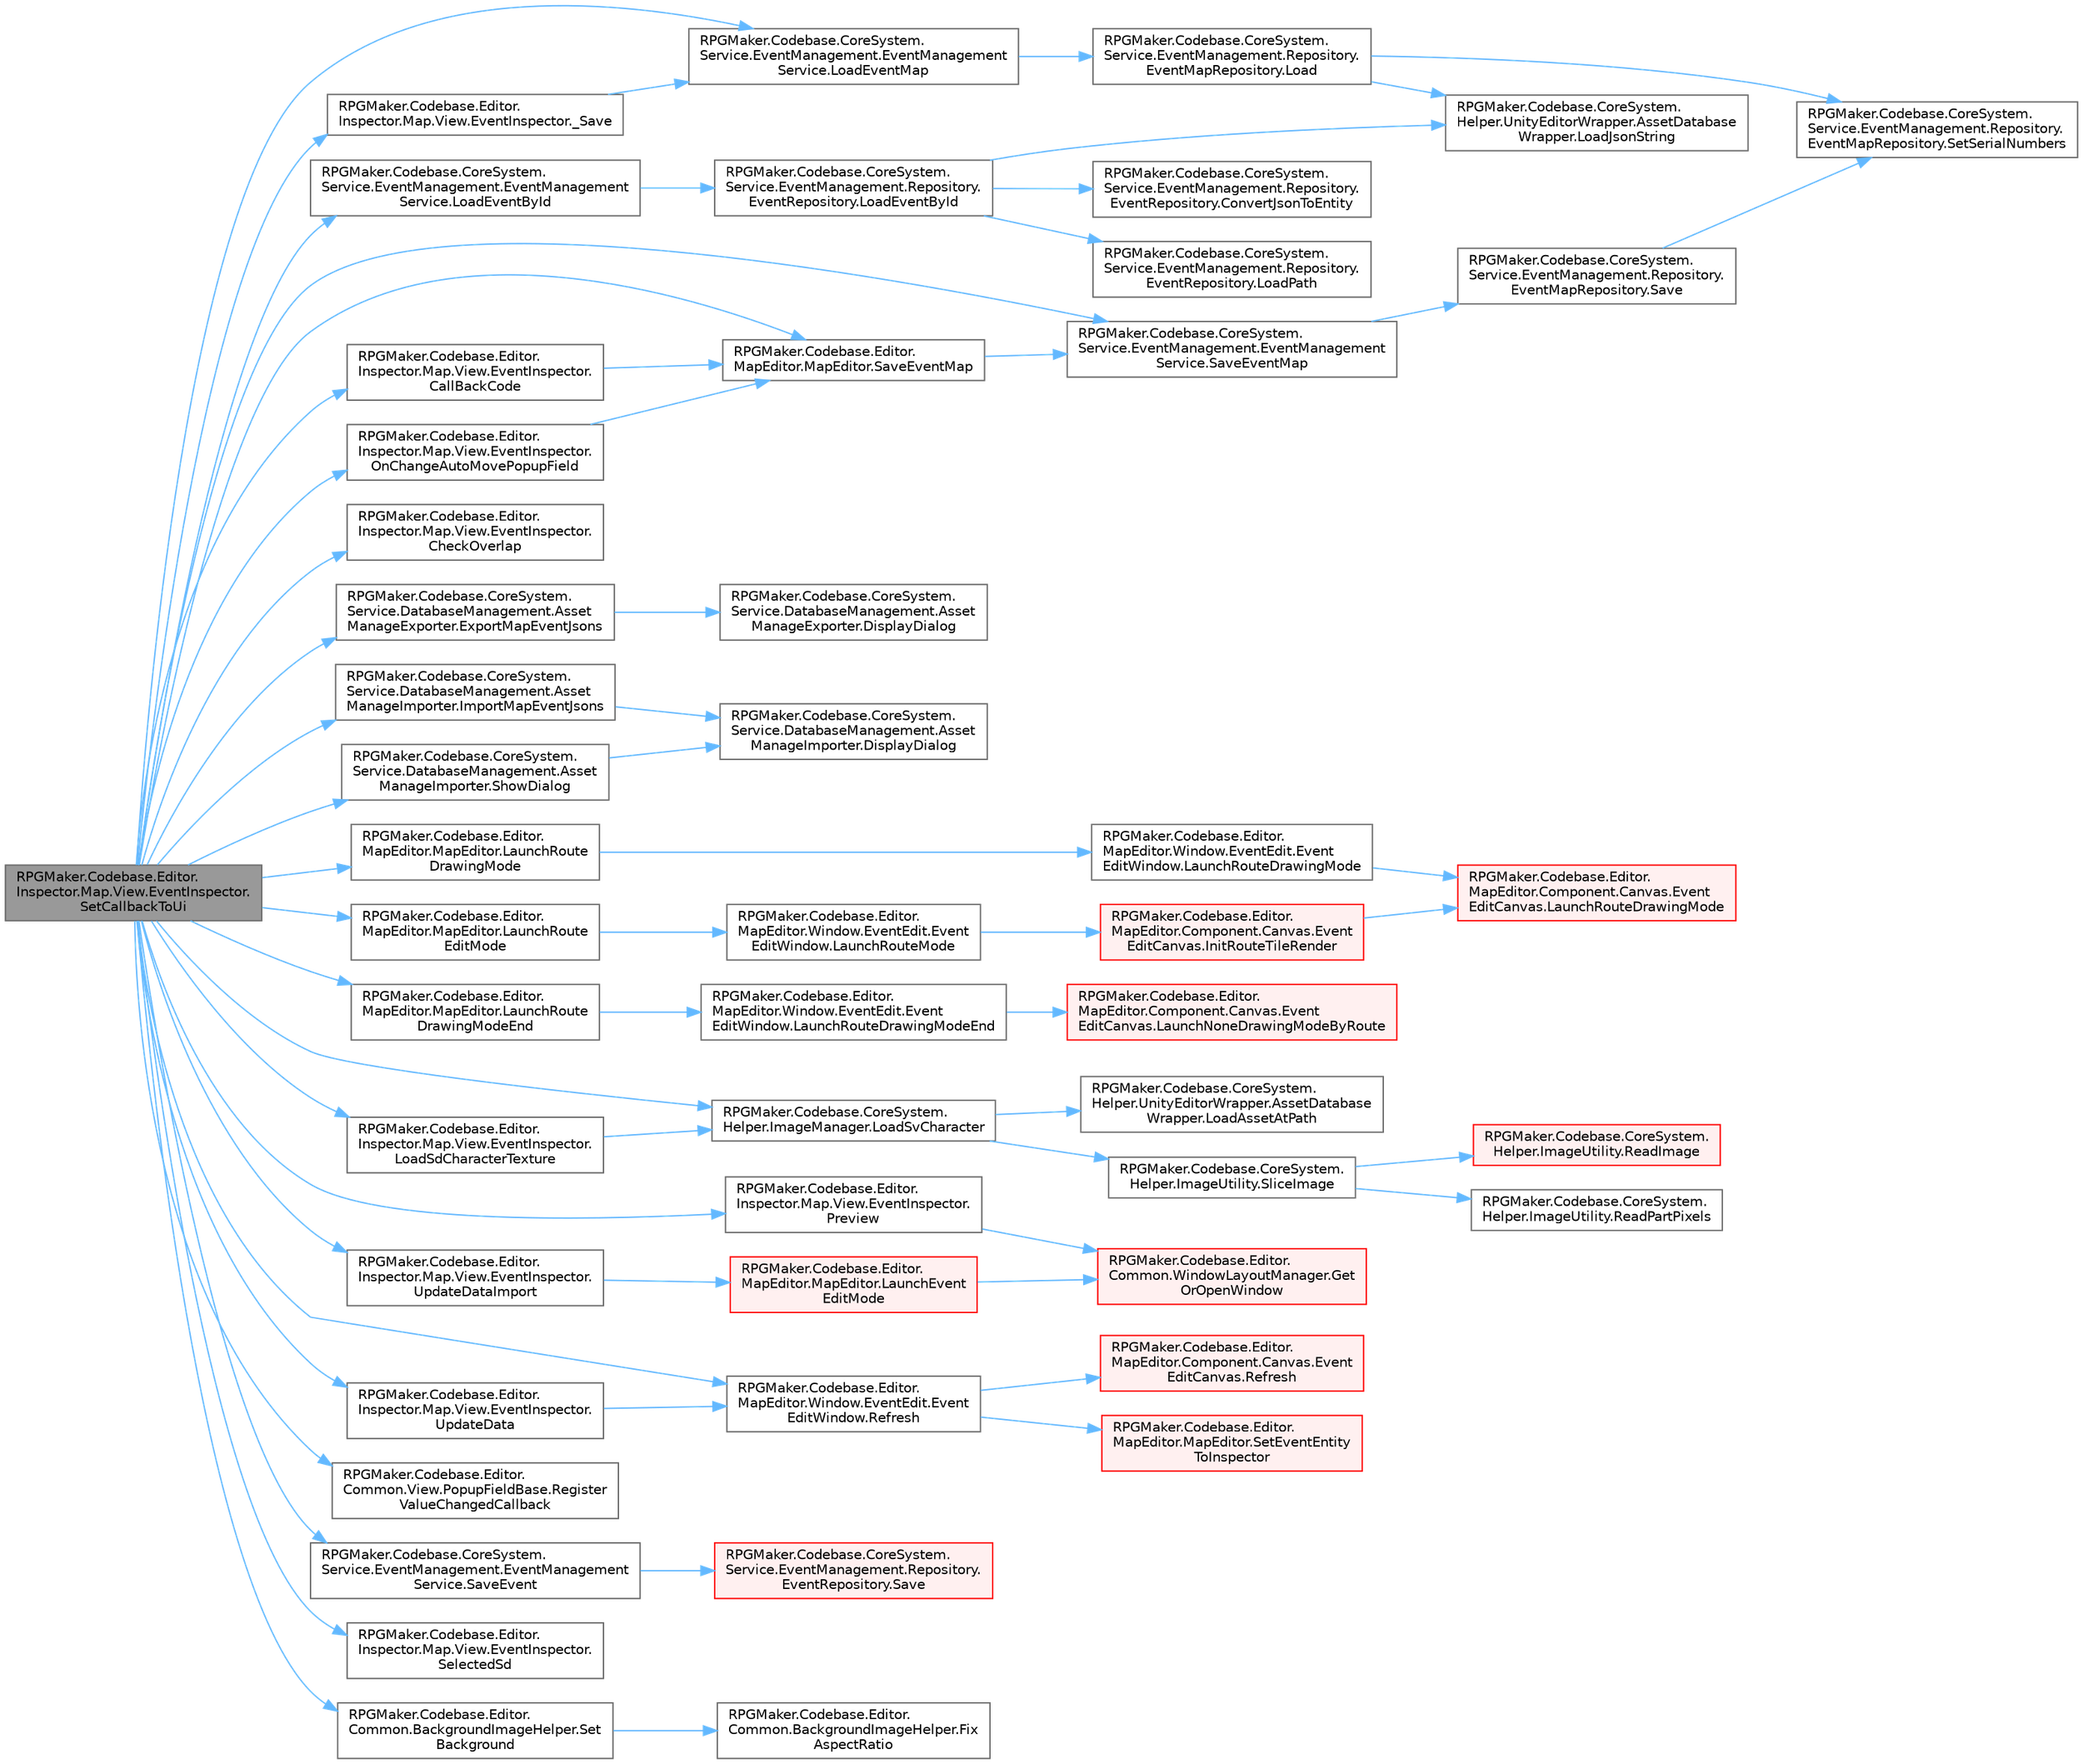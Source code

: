 digraph "RPGMaker.Codebase.Editor.Inspector.Map.View.EventInspector.SetCallbackToUi"
{
 // LATEX_PDF_SIZE
  bgcolor="transparent";
  edge [fontname=Helvetica,fontsize=10,labelfontname=Helvetica,labelfontsize=10];
  node [fontname=Helvetica,fontsize=10,shape=box,height=0.2,width=0.4];
  rankdir="LR";
  Node1 [id="Node000001",label="RPGMaker.Codebase.Editor.\lInspector.Map.View.EventInspector.\lSetCallbackToUi",height=0.2,width=0.4,color="gray40", fillcolor="grey60", style="filled", fontcolor="black",tooltip=" "];
  Node1 -> Node2 [id="edge1_Node000001_Node000002",color="steelblue1",style="solid",tooltip=" "];
  Node2 [id="Node000002",label="RPGMaker.Codebase.Editor.\lInspector.Map.View.EventInspector._Save",height=0.2,width=0.4,color="grey40", fillcolor="white", style="filled",URL="$d1/d3b/class_r_p_g_maker_1_1_codebase_1_1_editor_1_1_inspector_1_1_map_1_1_view_1_1_event_inspector.html#aa24da5e85a04a8bc8937a3905b897bce",tooltip=" "];
  Node2 -> Node3 [id="edge2_Node000002_Node000003",color="steelblue1",style="solid",tooltip=" "];
  Node3 [id="Node000003",label="RPGMaker.Codebase.CoreSystem.\lService.EventManagement.EventManagement\lService.LoadEventMap",height=0.2,width=0.4,color="grey40", fillcolor="white", style="filled",URL="$d5/d7b/class_r_p_g_maker_1_1_codebase_1_1_core_system_1_1_service_1_1_event_management_1_1_event_management_service.html#aa63d78cbfcaaf1b54776075b618d80b1",tooltip="😁 イベント・マップ読込"];
  Node3 -> Node4 [id="edge3_Node000003_Node000004",color="steelblue1",style="solid",tooltip=" "];
  Node4 [id="Node000004",label="RPGMaker.Codebase.CoreSystem.\lService.EventManagement.Repository.\lEventMapRepository.Load",height=0.2,width=0.4,color="grey40", fillcolor="white", style="filled",URL="$d1/d3b/class_r_p_g_maker_1_1_codebase_1_1_core_system_1_1_service_1_1_event_management_1_1_repository_1_1_event_map_repository.html#aba320b51a3cd406f63408413d317fe65",tooltip="😁 読込"];
  Node4 -> Node5 [id="edge4_Node000004_Node000005",color="steelblue1",style="solid",tooltip=" "];
  Node5 [id="Node000005",label="RPGMaker.Codebase.CoreSystem.\lHelper.UnityEditorWrapper.AssetDatabase\lWrapper.LoadJsonString",height=0.2,width=0.4,color="grey40", fillcolor="white", style="filled",URL="$d9/d20/class_r_p_g_maker_1_1_codebase_1_1_core_system_1_1_helper_1_1_unity_editor_wrapper_1_1_asset_database_wrapper.html#ab1557b81ee60a7dc4f85349106fe4244",tooltip=" "];
  Node4 -> Node6 [id="edge5_Node000004_Node000006",color="steelblue1",style="solid",tooltip=" "];
  Node6 [id="Node000006",label="RPGMaker.Codebase.CoreSystem.\lService.EventManagement.Repository.\lEventMapRepository.SetSerialNumbers",height=0.2,width=0.4,color="grey40", fillcolor="white", style="filled",URL="$d1/d3b/class_r_p_g_maker_1_1_codebase_1_1_core_system_1_1_service_1_1_event_management_1_1_repository_1_1_event_map_repository.html#af0aa21f90268eb6be10d3d00a9e5e2bf",tooltip="連番設定"];
  Node1 -> Node7 [id="edge6_Node000001_Node000007",color="steelblue1",style="solid",tooltip=" "];
  Node7 [id="Node000007",label="RPGMaker.Codebase.Editor.\lInspector.Map.View.EventInspector.\lCallBackCode",height=0.2,width=0.4,color="grey40", fillcolor="white", style="filled",URL="$d1/d3b/class_r_p_g_maker_1_1_codebase_1_1_editor_1_1_inspector_1_1_map_1_1_view_1_1_event_inspector.html#a190bd00af2a6235599bb194080ab6283",tooltip="マップで入力したルート指定が入った配列を返却"];
  Node7 -> Node8 [id="edge7_Node000007_Node000008",color="steelblue1",style="solid",tooltip=" "];
  Node8 [id="Node000008",label="RPGMaker.Codebase.Editor.\lMapEditor.MapEditor.SaveEventMap",height=0.2,width=0.4,color="grey40", fillcolor="white", style="filled",URL="$d1/d2d/class_r_p_g_maker_1_1_codebase_1_1_editor_1_1_map_editor_1_1_map_editor.html#a1c8cd63711ea7ab1bb0379a43b58a0c2",tooltip=" "];
  Node8 -> Node9 [id="edge8_Node000008_Node000009",color="steelblue1",style="solid",tooltip=" "];
  Node9 [id="Node000009",label="RPGMaker.Codebase.CoreSystem.\lService.EventManagement.EventManagement\lService.SaveEventMap",height=0.2,width=0.4,color="grey40", fillcolor="white", style="filled",URL="$d5/d7b/class_r_p_g_maker_1_1_codebase_1_1_core_system_1_1_service_1_1_event_management_1_1_event_management_service.html#a19234ca1bbe589fd6dc85d763c0321ac",tooltip="イベント・マップ保存"];
  Node9 -> Node10 [id="edge9_Node000009_Node000010",color="steelblue1",style="solid",tooltip=" "];
  Node10 [id="Node000010",label="RPGMaker.Codebase.CoreSystem.\lService.EventManagement.Repository.\lEventMapRepository.Save",height=0.2,width=0.4,color="grey40", fillcolor="white", style="filled",URL="$d1/d3b/class_r_p_g_maker_1_1_codebase_1_1_core_system_1_1_service_1_1_event_management_1_1_repository_1_1_event_map_repository.html#ab1209ffc8f804e563d931809032c5012",tooltip="保存"];
  Node10 -> Node6 [id="edge10_Node000010_Node000006",color="steelblue1",style="solid",tooltip=" "];
  Node1 -> Node11 [id="edge11_Node000001_Node000011",color="steelblue1",style="solid",tooltip=" "];
  Node11 [id="Node000011",label="RPGMaker.Codebase.Editor.\lInspector.Map.View.EventInspector.\lCheckOverlap",height=0.2,width=0.4,color="grey40", fillcolor="white", style="filled",URL="$d1/d3b/class_r_p_g_maker_1_1_codebase_1_1_editor_1_1_inspector_1_1_map_1_1_view_1_1_event_inspector.html#a72e7a5b83a0e2343cd9cdcceb7472b10",tooltip=" "];
  Node1 -> Node12 [id="edge12_Node000001_Node000012",color="steelblue1",style="solid",tooltip=" "];
  Node12 [id="Node000012",label="RPGMaker.Codebase.CoreSystem.\lService.DatabaseManagement.Asset\lManageExporter.ExportMapEventJsons",height=0.2,width=0.4,color="grey40", fillcolor="white", style="filled",URL="$d8/d9e/class_r_p_g_maker_1_1_codebase_1_1_core_system_1_1_service_1_1_database_management_1_1_asset_manage_exporter.html#ad420db7f262eb9a5bc5979743d3211f6",tooltip="😁 JSON書き出し"];
  Node12 -> Node13 [id="edge13_Node000012_Node000013",color="steelblue1",style="solid",tooltip=" "];
  Node13 [id="Node000013",label="RPGMaker.Codebase.CoreSystem.\lService.DatabaseManagement.Asset\lManageExporter.DisplayDialog",height=0.2,width=0.4,color="grey40", fillcolor="white", style="filled",URL="$d8/d9e/class_r_p_g_maker_1_1_codebase_1_1_core_system_1_1_service_1_1_database_management_1_1_asset_manage_exporter.html#aee82473dc6e6e643e0dac03d901ffbef",tooltip="😁 ダイアログ表示用"];
  Node1 -> Node14 [id="edge14_Node000001_Node000014",color="steelblue1",style="solid",tooltip=" "];
  Node14 [id="Node000014",label="RPGMaker.Codebase.CoreSystem.\lService.DatabaseManagement.Asset\lManageImporter.ImportMapEventJsons",height=0.2,width=0.4,color="grey40", fillcolor="white", style="filled",URL="$d8/d0a/class_r_p_g_maker_1_1_codebase_1_1_core_system_1_1_service_1_1_database_management_1_1_asset_manage_importer.html#a832e0a31d41b9303ae11698a50839289",tooltip="😁 マップ・イベントJSONをインポート"];
  Node14 -> Node15 [id="edge15_Node000014_Node000015",color="steelblue1",style="solid",tooltip=" "];
  Node15 [id="Node000015",label="RPGMaker.Codebase.CoreSystem.\lService.DatabaseManagement.Asset\lManageImporter.DisplayDialog",height=0.2,width=0.4,color="grey40", fillcolor="white", style="filled",URL="$d8/d0a/class_r_p_g_maker_1_1_codebase_1_1_core_system_1_1_service_1_1_database_management_1_1_asset_manage_importer.html#af69d6cafe71797aad8b8c1436de9c439",tooltip="😁 ダイアログ表示用"];
  Node1 -> Node16 [id="edge16_Node000001_Node000016",color="steelblue1",style="solid",tooltip=" "];
  Node16 [id="Node000016",label="RPGMaker.Codebase.Editor.\lMapEditor.MapEditor.LaunchRoute\lDrawingMode",height=0.2,width=0.4,color="grey40", fillcolor="white", style="filled",URL="$d1/d2d/class_r_p_g_maker_1_1_codebase_1_1_editor_1_1_map_editor_1_1_map_editor.html#a3156fab9eccbdd942db78e082cf3de77",tooltip=" "];
  Node16 -> Node17 [id="edge17_Node000016_Node000017",color="steelblue1",style="solid",tooltip=" "];
  Node17 [id="Node000017",label="RPGMaker.Codebase.Editor.\lMapEditor.Window.EventEdit.Event\lEditWindow.LaunchRouteDrawingMode",height=0.2,width=0.4,color="grey40", fillcolor="white", style="filled",URL="$db/d92/class_r_p_g_maker_1_1_codebase_1_1_editor_1_1_map_editor_1_1_window_1_1_event_edit_1_1_event_edit_window.html#a775738b359a83518b2a58b3780281a8f",tooltip=" "];
  Node17 -> Node18 [id="edge18_Node000017_Node000018",color="steelblue1",style="solid",tooltip=" "];
  Node18 [id="Node000018",label="RPGMaker.Codebase.Editor.\lMapEditor.Component.Canvas.Event\lEditCanvas.LaunchRouteDrawingMode",height=0.2,width=0.4,color="red", fillcolor="#FFF0F0", style="filled",URL="$df/d64/class_r_p_g_maker_1_1_codebase_1_1_editor_1_1_map_editor_1_1_component_1_1_canvas_1_1_event_edit_canvas.html#a106ebf0b5f2eac9e25c1fd04f3a1bf36",tooltip=" "];
  Node1 -> Node23 [id="edge19_Node000001_Node000023",color="steelblue1",style="solid",tooltip=" "];
  Node23 [id="Node000023",label="RPGMaker.Codebase.Editor.\lMapEditor.MapEditor.LaunchRoute\lDrawingModeEnd",height=0.2,width=0.4,color="grey40", fillcolor="white", style="filled",URL="$d1/d2d/class_r_p_g_maker_1_1_codebase_1_1_editor_1_1_map_editor_1_1_map_editor.html#a45bb91c0a72f07188c48f287ceb60e48",tooltip=" "];
  Node23 -> Node24 [id="edge20_Node000023_Node000024",color="steelblue1",style="solid",tooltip=" "];
  Node24 [id="Node000024",label="RPGMaker.Codebase.Editor.\lMapEditor.Window.EventEdit.Event\lEditWindow.LaunchRouteDrawingModeEnd",height=0.2,width=0.4,color="grey40", fillcolor="white", style="filled",URL="$db/d92/class_r_p_g_maker_1_1_codebase_1_1_editor_1_1_map_editor_1_1_window_1_1_event_edit_1_1_event_edit_window.html#a35fac8dd8dbc5a729fae2515c8538750",tooltip=" "];
  Node24 -> Node25 [id="edge21_Node000024_Node000025",color="steelblue1",style="solid",tooltip=" "];
  Node25 [id="Node000025",label="RPGMaker.Codebase.Editor.\lMapEditor.Component.Canvas.Event\lEditCanvas.LaunchNoneDrawingModeByRoute",height=0.2,width=0.4,color="red", fillcolor="#FFF0F0", style="filled",URL="$df/d64/class_r_p_g_maker_1_1_codebase_1_1_editor_1_1_map_editor_1_1_component_1_1_canvas_1_1_event_edit_canvas.html#ada2296128eee9e517fbbbd469d52186c",tooltip=" "];
  Node1 -> Node26 [id="edge22_Node000001_Node000026",color="steelblue1",style="solid",tooltip=" "];
  Node26 [id="Node000026",label="RPGMaker.Codebase.Editor.\lMapEditor.MapEditor.LaunchRoute\lEditMode",height=0.2,width=0.4,color="grey40", fillcolor="white", style="filled",URL="$d1/d2d/class_r_p_g_maker_1_1_codebase_1_1_editor_1_1_map_editor_1_1_map_editor.html#a9c64eff1eff824b42eefa5cb5ea465fd",tooltip=" "];
  Node26 -> Node27 [id="edge23_Node000026_Node000027",color="steelblue1",style="solid",tooltip=" "];
  Node27 [id="Node000027",label="RPGMaker.Codebase.Editor.\lMapEditor.Window.EventEdit.Event\lEditWindow.LaunchRouteMode",height=0.2,width=0.4,color="grey40", fillcolor="white", style="filled",URL="$db/d92/class_r_p_g_maker_1_1_codebase_1_1_editor_1_1_map_editor_1_1_window_1_1_event_edit_1_1_event_edit_window.html#ab4253129ac33925f52b5240b1223a284",tooltip=" "];
  Node27 -> Node28 [id="edge24_Node000027_Node000028",color="steelblue1",style="solid",tooltip=" "];
  Node28 [id="Node000028",label="RPGMaker.Codebase.Editor.\lMapEditor.Component.Canvas.Event\lEditCanvas.InitRouteTileRender",height=0.2,width=0.4,color="red", fillcolor="#FFF0F0", style="filled",URL="$df/d64/class_r_p_g_maker_1_1_codebase_1_1_editor_1_1_map_editor_1_1_component_1_1_canvas_1_1_event_edit_canvas.html#a367ba84dfe0f14ca7c32dc980fffc086",tooltip=" "];
  Node28 -> Node18 [id="edge25_Node000028_Node000018",color="steelblue1",style="solid",tooltip=" "];
  Node1 -> Node30 [id="edge26_Node000001_Node000030",color="steelblue1",style="solid",tooltip=" "];
  Node30 [id="Node000030",label="RPGMaker.Codebase.CoreSystem.\lService.EventManagement.EventManagement\lService.LoadEventById",height=0.2,width=0.4,color="grey40", fillcolor="white", style="filled",URL="$d5/d7b/class_r_p_g_maker_1_1_codebase_1_1_core_system_1_1_service_1_1_event_management_1_1_event_management_service.html#a4e1dc5db011486a39e9697a728b9db5b",tooltip="😁 Idに紐づくイベント読込"];
  Node30 -> Node31 [id="edge27_Node000030_Node000031",color="steelblue1",style="solid",tooltip=" "];
  Node31 [id="Node000031",label="RPGMaker.Codebase.CoreSystem.\lService.EventManagement.Repository.\lEventRepository.LoadEventById",height=0.2,width=0.4,color="grey40", fillcolor="white", style="filled",URL="$d9/d21/class_r_p_g_maker_1_1_codebase_1_1_core_system_1_1_service_1_1_event_management_1_1_repository_1_1_event_repository.html#a58235cb94c0e62e7dd2ec36e5261efea",tooltip="😁 Idに紐づくイベントの読込"];
  Node31 -> Node32 [id="edge28_Node000031_Node000032",color="steelblue1",style="solid",tooltip=" "];
  Node32 [id="Node000032",label="RPGMaker.Codebase.CoreSystem.\lService.EventManagement.Repository.\lEventRepository.ConvertJsonToEntity",height=0.2,width=0.4,color="grey40", fillcolor="white", style="filled",URL="$d9/d21/class_r_p_g_maker_1_1_codebase_1_1_core_system_1_1_service_1_1_event_management_1_1_repository_1_1_event_repository.html#a362b89e9d43c8ed34a1fd0ad62001db2",tooltip="😁 JSONからエンティティへ変換"];
  Node31 -> Node5 [id="edge29_Node000031_Node000005",color="steelblue1",style="solid",tooltip=" "];
  Node31 -> Node33 [id="edge30_Node000031_Node000033",color="steelblue1",style="solid",tooltip=" "];
  Node33 [id="Node000033",label="RPGMaker.Codebase.CoreSystem.\lService.EventManagement.Repository.\lEventRepository.LoadPath",height=0.2,width=0.4,color="grey40", fillcolor="white", style="filled",URL="$d9/d21/class_r_p_g_maker_1_1_codebase_1_1_core_system_1_1_service_1_1_event_management_1_1_repository_1_1_event_repository.html#a0568da9e3d03b09a41e058b76b366b79",tooltip="😁 パス読込"];
  Node1 -> Node3 [id="edge31_Node000001_Node000003",color="steelblue1",style="solid",tooltip=" "];
  Node1 -> Node34 [id="edge32_Node000001_Node000034",color="steelblue1",style="solid",tooltip=" "];
  Node34 [id="Node000034",label="RPGMaker.Codebase.Editor.\lInspector.Map.View.EventInspector.\lLoadSdCharacterTexture",height=0.2,width=0.4,color="grey40", fillcolor="white", style="filled",URL="$d1/d3b/class_r_p_g_maker_1_1_codebase_1_1_editor_1_1_inspector_1_1_map_1_1_view_1_1_event_inspector.html#a4a1348e47690efa05e396c2e1520ffe8",tooltip=" "];
  Node34 -> Node35 [id="edge33_Node000034_Node000035",color="steelblue1",style="solid",tooltip=" "];
  Node35 [id="Node000035",label="RPGMaker.Codebase.CoreSystem.\lHelper.ImageManager.LoadSvCharacter",height=0.2,width=0.4,color="grey40", fillcolor="white", style="filled",URL="$d3/db5/class_r_p_g_maker_1_1_codebase_1_1_core_system_1_1_helper_1_1_image_manager.html#a62e57741c25fd16cd5add4507dfb3ddd",tooltip=" "];
  Node35 -> Node36 [id="edge34_Node000035_Node000036",color="steelblue1",style="solid",tooltip=" "];
  Node36 [id="Node000036",label="RPGMaker.Codebase.CoreSystem.\lHelper.UnityEditorWrapper.AssetDatabase\lWrapper.LoadAssetAtPath",height=0.2,width=0.4,color="grey40", fillcolor="white", style="filled",URL="$d9/d20/class_r_p_g_maker_1_1_codebase_1_1_core_system_1_1_helper_1_1_unity_editor_wrapper_1_1_asset_database_wrapper.html#a471f932b0479bad28c9fd1b02f1d5d7a",tooltip=" "];
  Node35 -> Node37 [id="edge35_Node000035_Node000037",color="steelblue1",style="solid",tooltip=" "];
  Node37 [id="Node000037",label="RPGMaker.Codebase.CoreSystem.\lHelper.ImageUtility.SliceImage",height=0.2,width=0.4,color="grey40", fillcolor="white", style="filled",URL="$d3/d4a/class_r_p_g_maker_1_1_codebase_1_1_core_system_1_1_helper_1_1_image_utility.html#a44282a43a79aeba7ca1f677d9a1b8617",tooltip=" "];
  Node37 -> Node38 [id="edge36_Node000037_Node000038",color="steelblue1",style="solid",tooltip=" "];
  Node38 [id="Node000038",label="RPGMaker.Codebase.CoreSystem.\lHelper.ImageUtility.ReadImage",height=0.2,width=0.4,color="red", fillcolor="#FFF0F0", style="filled",URL="$d3/d4a/class_r_p_g_maker_1_1_codebase_1_1_core_system_1_1_helper_1_1_image_utility.html#a459e2ac886f976fe85df74694f9cfecf",tooltip="画像の読み込み"];
  Node37 -> Node41 [id="edge37_Node000037_Node000041",color="steelblue1",style="solid",tooltip=" "];
  Node41 [id="Node000041",label="RPGMaker.Codebase.CoreSystem.\lHelper.ImageUtility.ReadPartPixels",height=0.2,width=0.4,color="grey40", fillcolor="white", style="filled",URL="$d3/d4a/class_r_p_g_maker_1_1_codebase_1_1_core_system_1_1_helper_1_1_image_utility.html#adcb6d6e6ee14c8bdcde1a500a430b00d",tooltip=" "];
  Node1 -> Node35 [id="edge38_Node000001_Node000035",color="steelblue1",style="solid",tooltip=" "];
  Node1 -> Node42 [id="edge39_Node000001_Node000042",color="steelblue1",style="solid",tooltip=" "];
  Node42 [id="Node000042",label="RPGMaker.Codebase.Editor.\lInspector.Map.View.EventInspector.\lOnChangeAutoMovePopupField",height=0.2,width=0.4,color="grey40", fillcolor="white", style="filled",URL="$d1/d3b/class_r_p_g_maker_1_1_codebase_1_1_editor_1_1_inspector_1_1_map_1_1_view_1_1_event_inspector.html#aa7ef88a6f1b78a7a9dcc14337b7beeba",tooltip=" "];
  Node42 -> Node8 [id="edge40_Node000042_Node000008",color="steelblue1",style="solid",tooltip=" "];
  Node1 -> Node43 [id="edge41_Node000001_Node000043",color="steelblue1",style="solid",tooltip=" "];
  Node43 [id="Node000043",label="RPGMaker.Codebase.Editor.\lInspector.Map.View.EventInspector.\lPreview",height=0.2,width=0.4,color="grey40", fillcolor="white", style="filled",URL="$d1/d3b/class_r_p_g_maker_1_1_codebase_1_1_editor_1_1_inspector_1_1_map_1_1_view_1_1_event_inspector.html#a4c19c6f531a01c5b14b20670e4d438fd",tooltip=" "];
  Node43 -> Node44 [id="edge42_Node000043_Node000044",color="steelblue1",style="solid",tooltip=" "];
  Node44 [id="Node000044",label="RPGMaker.Codebase.Editor.\lCommon.WindowLayoutManager.Get\lOrOpenWindow",height=0.2,width=0.4,color="red", fillcolor="#FFF0F0", style="filled",URL="$d1/dcb/class_r_p_g_maker_1_1_codebase_1_1_editor_1_1_common_1_1_window_layout_manager.html#a800df5ea8f1279e857a7930eadc791c4",tooltip="layoutIDからウィンドウを取得（開いてなければ開く）"];
  Node1 -> Node46 [id="edge43_Node000001_Node000046",color="steelblue1",style="solid",tooltip=" "];
  Node46 [id="Node000046",label="RPGMaker.Codebase.Editor.\lMapEditor.Window.EventEdit.Event\lEditWindow.Refresh",height=0.2,width=0.4,color="grey40", fillcolor="white", style="filled",URL="$db/d92/class_r_p_g_maker_1_1_codebase_1_1_editor_1_1_map_editor_1_1_window_1_1_event_edit_1_1_event_edit_window.html#a7c14942946148397f62c7b4fc3d011d9",tooltip=" "];
  Node46 -> Node47 [id="edge44_Node000046_Node000047",color="steelblue1",style="solid",tooltip=" "];
  Node47 [id="Node000047",label="RPGMaker.Codebase.Editor.\lMapEditor.Component.Canvas.Event\lEditCanvas.Refresh",height=0.2,width=0.4,color="red", fillcolor="#FFF0F0", style="filled",URL="$df/d64/class_r_p_g_maker_1_1_codebase_1_1_editor_1_1_map_editor_1_1_component_1_1_canvas_1_1_event_edit_canvas.html#a78803b998253513023cb9706e7ed1f94",tooltip=" "];
  Node46 -> Node149 [id="edge45_Node000046_Node000149",color="steelblue1",style="solid",tooltip=" "];
  Node149 [id="Node000149",label="RPGMaker.Codebase.Editor.\lMapEditor.MapEditor.SetEventEntity\lToInspector",height=0.2,width=0.4,color="red", fillcolor="#FFF0F0", style="filled",URL="$d1/d2d/class_r_p_g_maker_1_1_codebase_1_1_editor_1_1_map_editor_1_1_map_editor.html#a23a1ba9b650a88130a6ad3e9ab868842",tooltip=" "];
  Node1 -> Node164 [id="edge46_Node000001_Node000164",color="steelblue1",style="solid",tooltip=" "];
  Node164 [id="Node000164",label="RPGMaker.Codebase.Editor.\lCommon.View.PopupFieldBase.Register\lValueChangedCallback",height=0.2,width=0.4,color="grey40", fillcolor="white", style="filled",URL="$d2/db4/class_r_p_g_maker_1_1_codebase_1_1_editor_1_1_common_1_1_view_1_1_popup_field_base.html#a7d074afa4a6d3312171fbdaa8b86aafa",tooltip=" "];
  Node1 -> Node68 [id="edge47_Node000001_Node000068",color="steelblue1",style="solid",tooltip=" "];
  Node68 [id="Node000068",label="RPGMaker.Codebase.CoreSystem.\lService.EventManagement.EventManagement\lService.SaveEvent",height=0.2,width=0.4,color="grey40", fillcolor="white", style="filled",URL="$d5/d7b/class_r_p_g_maker_1_1_codebase_1_1_core_system_1_1_service_1_1_event_management_1_1_event_management_service.html#ab4076d36d7d412ee2420c7e81d02ab4a",tooltip="😁 イベント保存"];
  Node68 -> Node69 [id="edge48_Node000068_Node000069",color="steelblue1",style="solid",tooltip=" "];
  Node69 [id="Node000069",label="RPGMaker.Codebase.CoreSystem.\lService.EventManagement.Repository.\lEventRepository.Save",height=0.2,width=0.4,color="red", fillcolor="#FFF0F0", style="filled",URL="$d9/d21/class_r_p_g_maker_1_1_codebase_1_1_core_system_1_1_service_1_1_event_management_1_1_repository_1_1_event_repository.html#a85d97192a962f0e45d63429ec5e5dc2d",tooltip="😁 保存"];
  Node1 -> Node9 [id="edge49_Node000001_Node000009",color="steelblue1",style="solid",tooltip=" "];
  Node1 -> Node8 [id="edge50_Node000001_Node000008",color="steelblue1",style="solid",tooltip=" "];
  Node1 -> Node165 [id="edge51_Node000001_Node000165",color="steelblue1",style="solid",tooltip=" "];
  Node165 [id="Node000165",label="RPGMaker.Codebase.Editor.\lInspector.Map.View.EventInspector.\lSelectedSd",height=0.2,width=0.4,color="grey40", fillcolor="white", style="filled",URL="$d1/d3b/class_r_p_g_maker_1_1_codebase_1_1_editor_1_1_inspector_1_1_map_1_1_view_1_1_event_inspector.html#ac867d562988f698a1a29eb3ef16b05fe",tooltip=" "];
  Node1 -> Node166 [id="edge52_Node000001_Node000166",color="steelblue1",style="solid",tooltip=" "];
  Node166 [id="Node000166",label="RPGMaker.Codebase.Editor.\lCommon.BackgroundImageHelper.Set\lBackground",height=0.2,width=0.4,color="grey40", fillcolor="white", style="filled",URL="$d5/df7/class_r_p_g_maker_1_1_codebase_1_1_editor_1_1_common_1_1_background_image_helper.html#a1de7ce4ee0531fdc93fb8aff2cbdf02e",tooltip="背景画像の設定 引数1:設定対象(VisualElement) 引数2:表示領域の幅、高さ(Vector2Int) 引数3:対象のテクスチャ 引数4:画像サイズをピクセル数で指定するかパーセントで指定す..."];
  Node166 -> Node167 [id="edge53_Node000166_Node000167",color="steelblue1",style="solid",tooltip=" "];
  Node167 [id="Node000167",label="RPGMaker.Codebase.Editor.\lCommon.BackgroundImageHelper.Fix\lAspectRatio",height=0.2,width=0.4,color="grey40", fillcolor="white", style="filled",URL="$d5/df7/class_r_p_g_maker_1_1_codebase_1_1_editor_1_1_common_1_1_background_image_helper.html#a9efd5a671f44a0ca94270e707a15d2ec",tooltip="背景画像の設定 引数1:設定対象(VisualElement) 引数2:表示領域の幅、高さ(Vector2Int) 引数3:対象のテクスチャ 引数4:画像サイズをピクセル数で指定するかパーセントで指定す..."];
  Node1 -> Node168 [id="edge54_Node000001_Node000168",color="steelblue1",style="solid",tooltip=" "];
  Node168 [id="Node000168",label="RPGMaker.Codebase.CoreSystem.\lService.DatabaseManagement.Asset\lManageImporter.ShowDialog",height=0.2,width=0.4,color="grey40", fillcolor="white", style="filled",URL="$d8/d0a/class_r_p_g_maker_1_1_codebase_1_1_core_system_1_1_service_1_1_database_management_1_1_asset_manage_importer.html#aa3b0dba757fc9050bc796ad6bb5823b2",tooltip="😁 成功又は失敗のダイアログ表示"];
  Node168 -> Node15 [id="edge55_Node000168_Node000015",color="steelblue1",style="solid",tooltip=" "];
  Node1 -> Node169 [id="edge56_Node000001_Node000169",color="steelblue1",style="solid",tooltip=" "];
  Node169 [id="Node000169",label="RPGMaker.Codebase.Editor.\lInspector.Map.View.EventInspector.\lUpdateData",height=0.2,width=0.4,color="grey40", fillcolor="white", style="filled",URL="$d1/d3b/class_r_p_g_maker_1_1_codebase_1_1_editor_1_1_inspector_1_1_map_1_1_view_1_1_event_inspector.html#aaa8ef139f586dfa5b220590c2bc59788",tooltip=" "];
  Node169 -> Node46 [id="edge57_Node000169_Node000046",color="steelblue1",style="solid",tooltip=" "];
  Node1 -> Node170 [id="edge58_Node000001_Node000170",color="steelblue1",style="solid",tooltip=" "];
  Node170 [id="Node000170",label="RPGMaker.Codebase.Editor.\lInspector.Map.View.EventInspector.\lUpdateDataImport",height=0.2,width=0.4,color="grey40", fillcolor="white", style="filled",URL="$d1/d3b/class_r_p_g_maker_1_1_codebase_1_1_editor_1_1_inspector_1_1_map_1_1_view_1_1_event_inspector.html#a178f3e886fb5f32d95fd545ba39536a0",tooltip=" "];
  Node170 -> Node94 [id="edge59_Node000170_Node000094",color="steelblue1",style="solid",tooltip=" "];
  Node94 [id="Node000094",label="RPGMaker.Codebase.Editor.\lMapEditor.MapEditor.LaunchEvent\lEditMode",height=0.2,width=0.4,color="red", fillcolor="#FFF0F0", style="filled",URL="$d1/d2d/class_r_p_g_maker_1_1_codebase_1_1_editor_1_1_map_editor_1_1_map_editor.html#a9332dde4703a160f0ccb15baac16bbe6",tooltip=" "];
  Node94 -> Node44 [id="edge60_Node000094_Node000044",color="steelblue1",style="solid",tooltip=" "];
}
